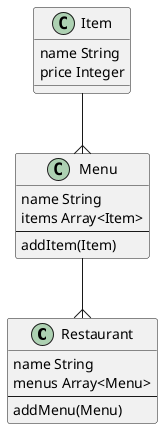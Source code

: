 @startuml example
class Restaurant {
    name String
    menus Array<Menu>
    --
    addMenu(Menu)
}
class Menu {
    name String
    items Array<Item>
    --
    addItem(Item)
}
class Item {
    name String
    price Integer
}

Item --{ Menu
Menu --{ Restaurant
@enduml